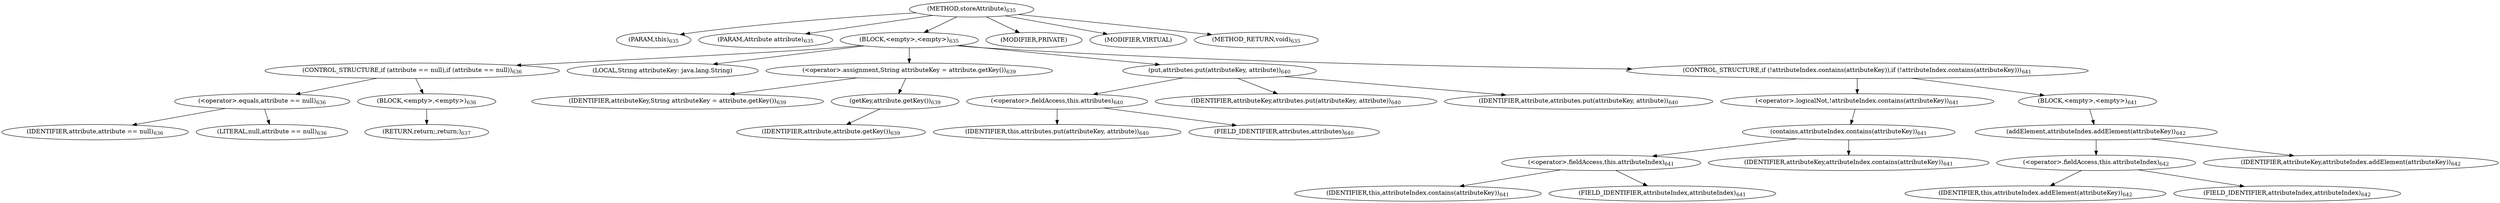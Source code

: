 digraph "storeAttribute" {  
"1288" [label = <(METHOD,storeAttribute)<SUB>635</SUB>> ]
"1289" [label = <(PARAM,this)<SUB>635</SUB>> ]
"1290" [label = <(PARAM,Attribute attribute)<SUB>635</SUB>> ]
"1291" [label = <(BLOCK,&lt;empty&gt;,&lt;empty&gt;)<SUB>635</SUB>> ]
"1292" [label = <(CONTROL_STRUCTURE,if (attribute == null),if (attribute == null))<SUB>636</SUB>> ]
"1293" [label = <(&lt;operator&gt;.equals,attribute == null)<SUB>636</SUB>> ]
"1294" [label = <(IDENTIFIER,attribute,attribute == null)<SUB>636</SUB>> ]
"1295" [label = <(LITERAL,null,attribute == null)<SUB>636</SUB>> ]
"1296" [label = <(BLOCK,&lt;empty&gt;,&lt;empty&gt;)<SUB>636</SUB>> ]
"1297" [label = <(RETURN,return;,return;)<SUB>637</SUB>> ]
"1298" [label = <(LOCAL,String attributeKey: java.lang.String)> ]
"1299" [label = <(&lt;operator&gt;.assignment,String attributeKey = attribute.getKey())<SUB>639</SUB>> ]
"1300" [label = <(IDENTIFIER,attributeKey,String attributeKey = attribute.getKey())<SUB>639</SUB>> ]
"1301" [label = <(getKey,attribute.getKey())<SUB>639</SUB>> ]
"1302" [label = <(IDENTIFIER,attribute,attribute.getKey())<SUB>639</SUB>> ]
"1303" [label = <(put,attributes.put(attributeKey, attribute))<SUB>640</SUB>> ]
"1304" [label = <(&lt;operator&gt;.fieldAccess,this.attributes)<SUB>640</SUB>> ]
"1305" [label = <(IDENTIFIER,this,attributes.put(attributeKey, attribute))<SUB>640</SUB>> ]
"1306" [label = <(FIELD_IDENTIFIER,attributes,attributes)<SUB>640</SUB>> ]
"1307" [label = <(IDENTIFIER,attributeKey,attributes.put(attributeKey, attribute))<SUB>640</SUB>> ]
"1308" [label = <(IDENTIFIER,attribute,attributes.put(attributeKey, attribute))<SUB>640</SUB>> ]
"1309" [label = <(CONTROL_STRUCTURE,if (!attributeIndex.contains(attributeKey)),if (!attributeIndex.contains(attributeKey)))<SUB>641</SUB>> ]
"1310" [label = <(&lt;operator&gt;.logicalNot,!attributeIndex.contains(attributeKey))<SUB>641</SUB>> ]
"1311" [label = <(contains,attributeIndex.contains(attributeKey))<SUB>641</SUB>> ]
"1312" [label = <(&lt;operator&gt;.fieldAccess,this.attributeIndex)<SUB>641</SUB>> ]
"1313" [label = <(IDENTIFIER,this,attributeIndex.contains(attributeKey))<SUB>641</SUB>> ]
"1314" [label = <(FIELD_IDENTIFIER,attributeIndex,attributeIndex)<SUB>641</SUB>> ]
"1315" [label = <(IDENTIFIER,attributeKey,attributeIndex.contains(attributeKey))<SUB>641</SUB>> ]
"1316" [label = <(BLOCK,&lt;empty&gt;,&lt;empty&gt;)<SUB>641</SUB>> ]
"1317" [label = <(addElement,attributeIndex.addElement(attributeKey))<SUB>642</SUB>> ]
"1318" [label = <(&lt;operator&gt;.fieldAccess,this.attributeIndex)<SUB>642</SUB>> ]
"1319" [label = <(IDENTIFIER,this,attributeIndex.addElement(attributeKey))<SUB>642</SUB>> ]
"1320" [label = <(FIELD_IDENTIFIER,attributeIndex,attributeIndex)<SUB>642</SUB>> ]
"1321" [label = <(IDENTIFIER,attributeKey,attributeIndex.addElement(attributeKey))<SUB>642</SUB>> ]
"1322" [label = <(MODIFIER,PRIVATE)> ]
"1323" [label = <(MODIFIER,VIRTUAL)> ]
"1324" [label = <(METHOD_RETURN,void)<SUB>635</SUB>> ]
  "1288" -> "1289" 
  "1288" -> "1290" 
  "1288" -> "1291" 
  "1288" -> "1322" 
  "1288" -> "1323" 
  "1288" -> "1324" 
  "1291" -> "1292" 
  "1291" -> "1298" 
  "1291" -> "1299" 
  "1291" -> "1303" 
  "1291" -> "1309" 
  "1292" -> "1293" 
  "1292" -> "1296" 
  "1293" -> "1294" 
  "1293" -> "1295" 
  "1296" -> "1297" 
  "1299" -> "1300" 
  "1299" -> "1301" 
  "1301" -> "1302" 
  "1303" -> "1304" 
  "1303" -> "1307" 
  "1303" -> "1308" 
  "1304" -> "1305" 
  "1304" -> "1306" 
  "1309" -> "1310" 
  "1309" -> "1316" 
  "1310" -> "1311" 
  "1311" -> "1312" 
  "1311" -> "1315" 
  "1312" -> "1313" 
  "1312" -> "1314" 
  "1316" -> "1317" 
  "1317" -> "1318" 
  "1317" -> "1321" 
  "1318" -> "1319" 
  "1318" -> "1320" 
}
